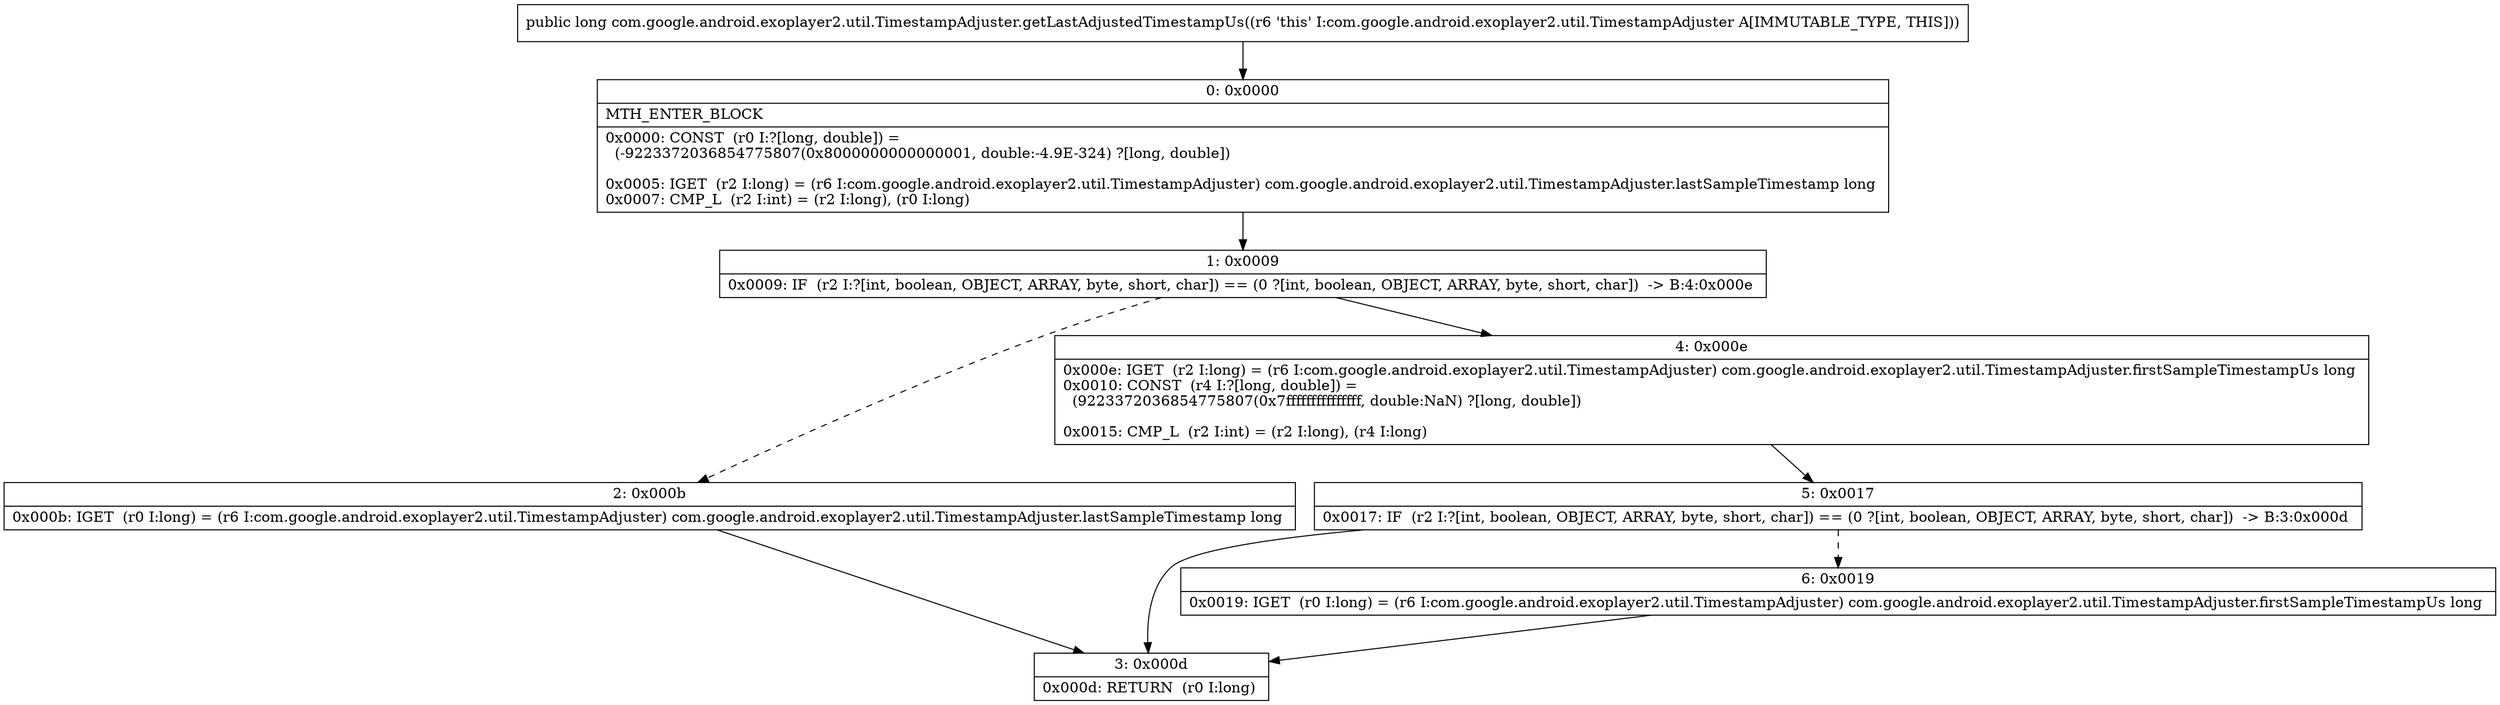 digraph "CFG forcom.google.android.exoplayer2.util.TimestampAdjuster.getLastAdjustedTimestampUs()J" {
Node_0 [shape=record,label="{0\:\ 0x0000|MTH_ENTER_BLOCK\l|0x0000: CONST  (r0 I:?[long, double]) = \l  (\-9223372036854775807(0x8000000000000001, double:\-4.9E\-324) ?[long, double])\l \l0x0005: IGET  (r2 I:long) = (r6 I:com.google.android.exoplayer2.util.TimestampAdjuster) com.google.android.exoplayer2.util.TimestampAdjuster.lastSampleTimestamp long \l0x0007: CMP_L  (r2 I:int) = (r2 I:long), (r0 I:long) \l}"];
Node_1 [shape=record,label="{1\:\ 0x0009|0x0009: IF  (r2 I:?[int, boolean, OBJECT, ARRAY, byte, short, char]) == (0 ?[int, boolean, OBJECT, ARRAY, byte, short, char])  \-\> B:4:0x000e \l}"];
Node_2 [shape=record,label="{2\:\ 0x000b|0x000b: IGET  (r0 I:long) = (r6 I:com.google.android.exoplayer2.util.TimestampAdjuster) com.google.android.exoplayer2.util.TimestampAdjuster.lastSampleTimestamp long \l}"];
Node_3 [shape=record,label="{3\:\ 0x000d|0x000d: RETURN  (r0 I:long) \l}"];
Node_4 [shape=record,label="{4\:\ 0x000e|0x000e: IGET  (r2 I:long) = (r6 I:com.google.android.exoplayer2.util.TimestampAdjuster) com.google.android.exoplayer2.util.TimestampAdjuster.firstSampleTimestampUs long \l0x0010: CONST  (r4 I:?[long, double]) = \l  (9223372036854775807(0x7fffffffffffffff, double:NaN) ?[long, double])\l \l0x0015: CMP_L  (r2 I:int) = (r2 I:long), (r4 I:long) \l}"];
Node_5 [shape=record,label="{5\:\ 0x0017|0x0017: IF  (r2 I:?[int, boolean, OBJECT, ARRAY, byte, short, char]) == (0 ?[int, boolean, OBJECT, ARRAY, byte, short, char])  \-\> B:3:0x000d \l}"];
Node_6 [shape=record,label="{6\:\ 0x0019|0x0019: IGET  (r0 I:long) = (r6 I:com.google.android.exoplayer2.util.TimestampAdjuster) com.google.android.exoplayer2.util.TimestampAdjuster.firstSampleTimestampUs long \l}"];
MethodNode[shape=record,label="{public long com.google.android.exoplayer2.util.TimestampAdjuster.getLastAdjustedTimestampUs((r6 'this' I:com.google.android.exoplayer2.util.TimestampAdjuster A[IMMUTABLE_TYPE, THIS])) }"];
MethodNode -> Node_0;
Node_0 -> Node_1;
Node_1 -> Node_2[style=dashed];
Node_1 -> Node_4;
Node_2 -> Node_3;
Node_4 -> Node_5;
Node_5 -> Node_3;
Node_5 -> Node_6[style=dashed];
Node_6 -> Node_3;
}

